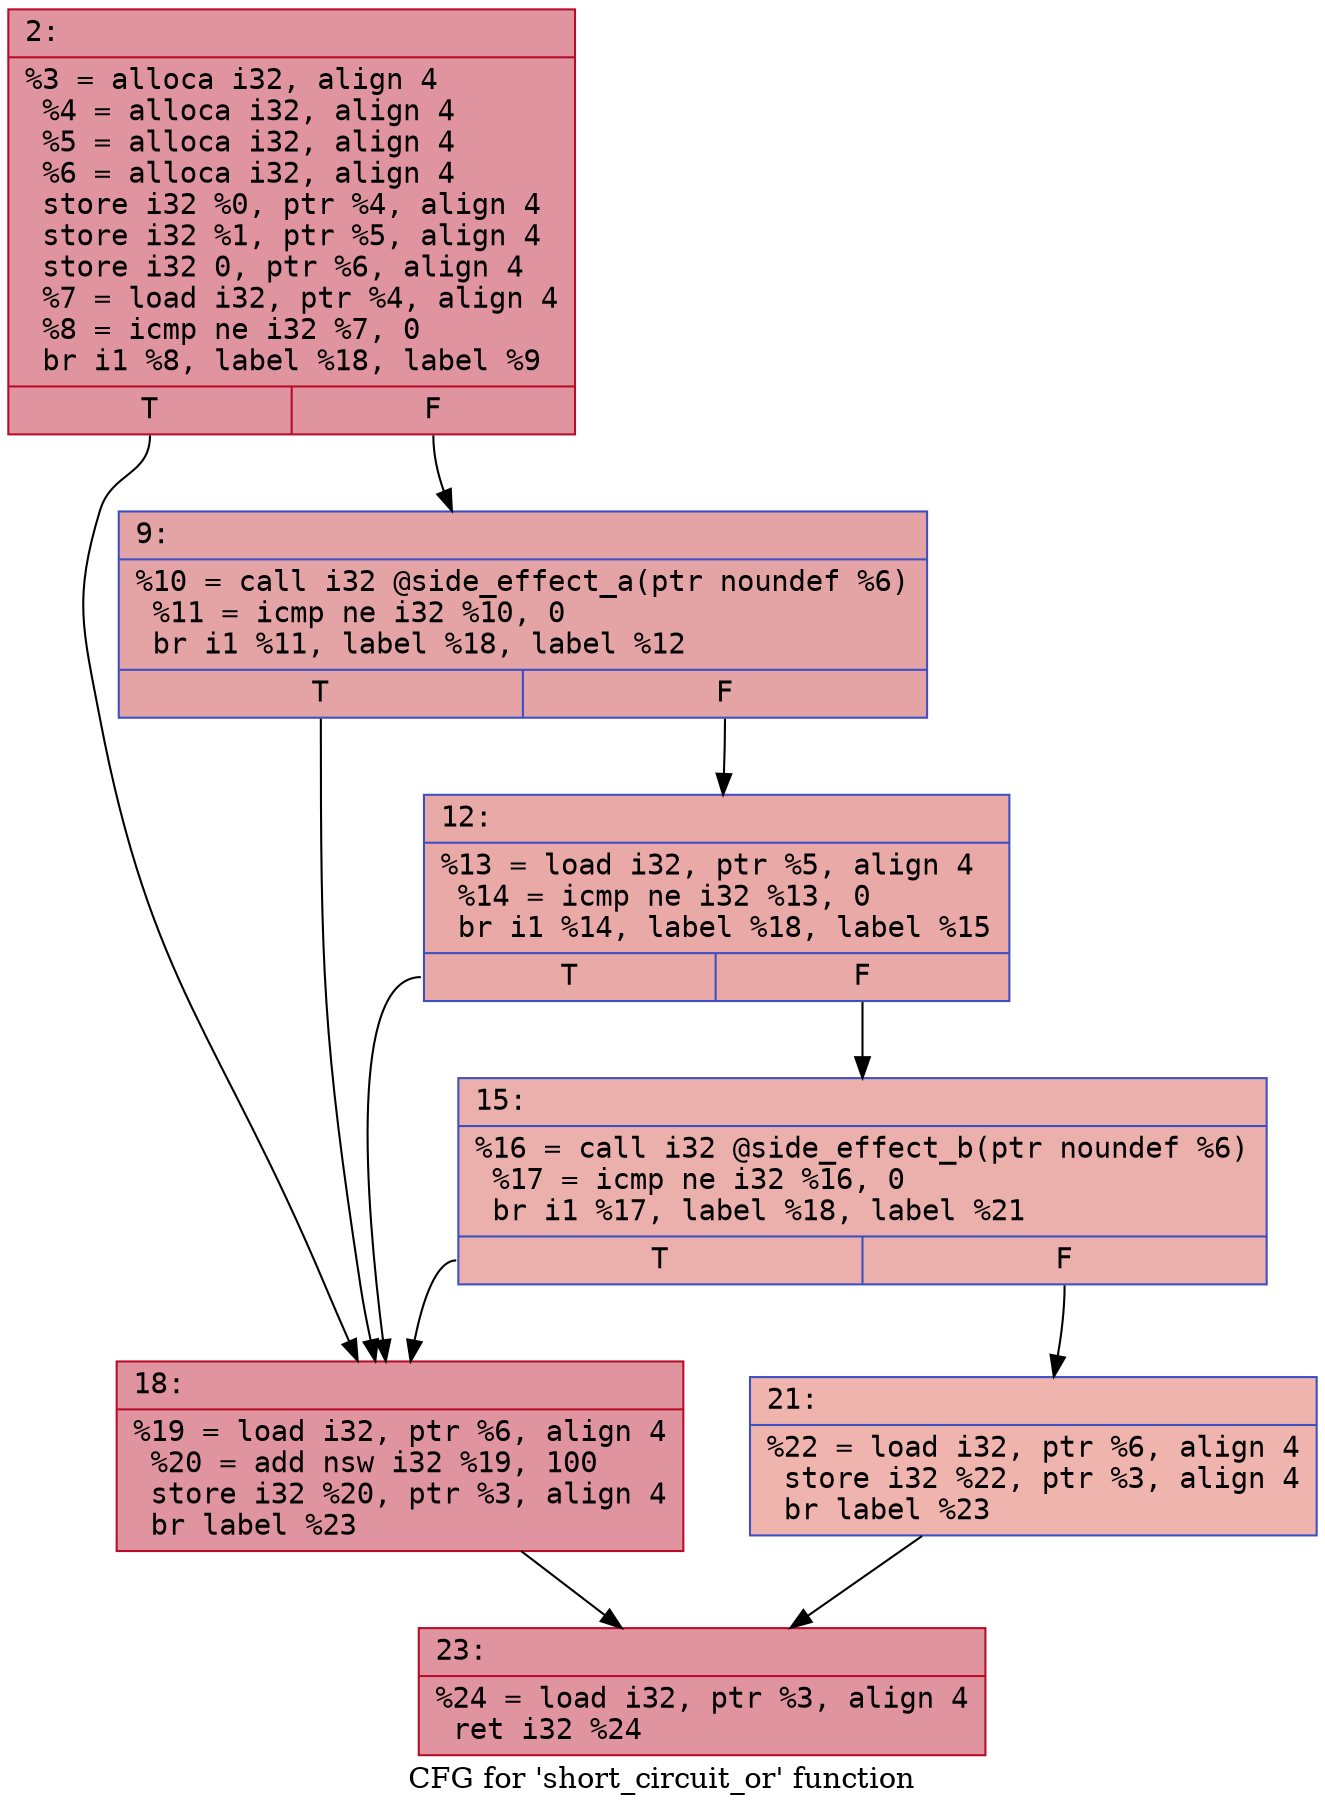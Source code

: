 digraph "CFG for 'short_circuit_or' function" {
	label="CFG for 'short_circuit_or' function";

	Node0x6086baa08150 [shape=record,color="#b70d28ff", style=filled, fillcolor="#b70d2870" fontname="Courier",label="{2:\l|  %3 = alloca i32, align 4\l  %4 = alloca i32, align 4\l  %5 = alloca i32, align 4\l  %6 = alloca i32, align 4\l  store i32 %0, ptr %4, align 4\l  store i32 %1, ptr %5, align 4\l  store i32 0, ptr %6, align 4\l  %7 = load i32, ptr %4, align 4\l  %8 = icmp ne i32 %7, 0\l  br i1 %8, label %18, label %9\l|{<s0>T|<s1>F}}"];
	Node0x6086baa08150:s0 -> Node0x6086baa086a0;
	Node0x6086baa08150:s1 -> Node0x6086baa08700;
	Node0x6086baa08700 [shape=record,color="#3d50c3ff", style=filled, fillcolor="#c32e3170" fontname="Courier",label="{9:\l|  %10 = call i32 @side_effect_a(ptr noundef %6)\l  %11 = icmp ne i32 %10, 0\l  br i1 %11, label %18, label %12\l|{<s0>T|<s1>F}}"];
	Node0x6086baa08700:s0 -> Node0x6086baa086a0;
	Node0x6086baa08700:s1 -> Node0x6086baa08990;
	Node0x6086baa08990 [shape=record,color="#3d50c3ff", style=filled, fillcolor="#ca3b3770" fontname="Courier",label="{12:\l|  %13 = load i32, ptr %5, align 4\l  %14 = icmp ne i32 %13, 0\l  br i1 %14, label %18, label %15\l|{<s0>T|<s1>F}}"];
	Node0x6086baa08990:s0 -> Node0x6086baa086a0;
	Node0x6086baa08990:s1 -> Node0x6086baa08bb0;
	Node0x6086baa08bb0 [shape=record,color="#3d50c3ff", style=filled, fillcolor="#d24b4070" fontname="Courier",label="{15:\l|  %16 = call i32 @side_effect_b(ptr noundef %6)\l  %17 = icmp ne i32 %16, 0\l  br i1 %17, label %18, label %21\l|{<s0>T|<s1>F}}"];
	Node0x6086baa08bb0:s0 -> Node0x6086baa086a0;
	Node0x6086baa08bb0:s1 -> Node0x6086baa08e40;
	Node0x6086baa086a0 [shape=record,color="#b70d28ff", style=filled, fillcolor="#b70d2870" fontname="Courier",label="{18:\l|  %19 = load i32, ptr %6, align 4\l  %20 = add nsw i32 %19, 100\l  store i32 %20, ptr %3, align 4\l  br label %23\l}"];
	Node0x6086baa086a0 -> Node0x6086baa09100;
	Node0x6086baa08e40 [shape=record,color="#3d50c3ff", style=filled, fillcolor="#d8564670" fontname="Courier",label="{21:\l|  %22 = load i32, ptr %6, align 4\l  store i32 %22, ptr %3, align 4\l  br label %23\l}"];
	Node0x6086baa08e40 -> Node0x6086baa09100;
	Node0x6086baa09100 [shape=record,color="#b70d28ff", style=filled, fillcolor="#b70d2870" fontname="Courier",label="{23:\l|  %24 = load i32, ptr %3, align 4\l  ret i32 %24\l}"];
}
